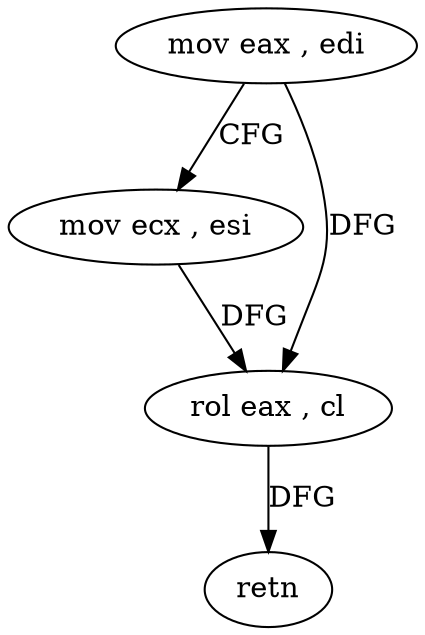 digraph "func" {
"161878" [label = "mov eax , edi" ]
"161880" [label = "mov ecx , esi" ]
"161882" [label = "rol eax , cl" ]
"161884" [label = "retn" ]
"161878" -> "161880" [ label = "CFG" ]
"161878" -> "161882" [ label = "DFG" ]
"161880" -> "161882" [ label = "DFG" ]
"161882" -> "161884" [ label = "DFG" ]
}
